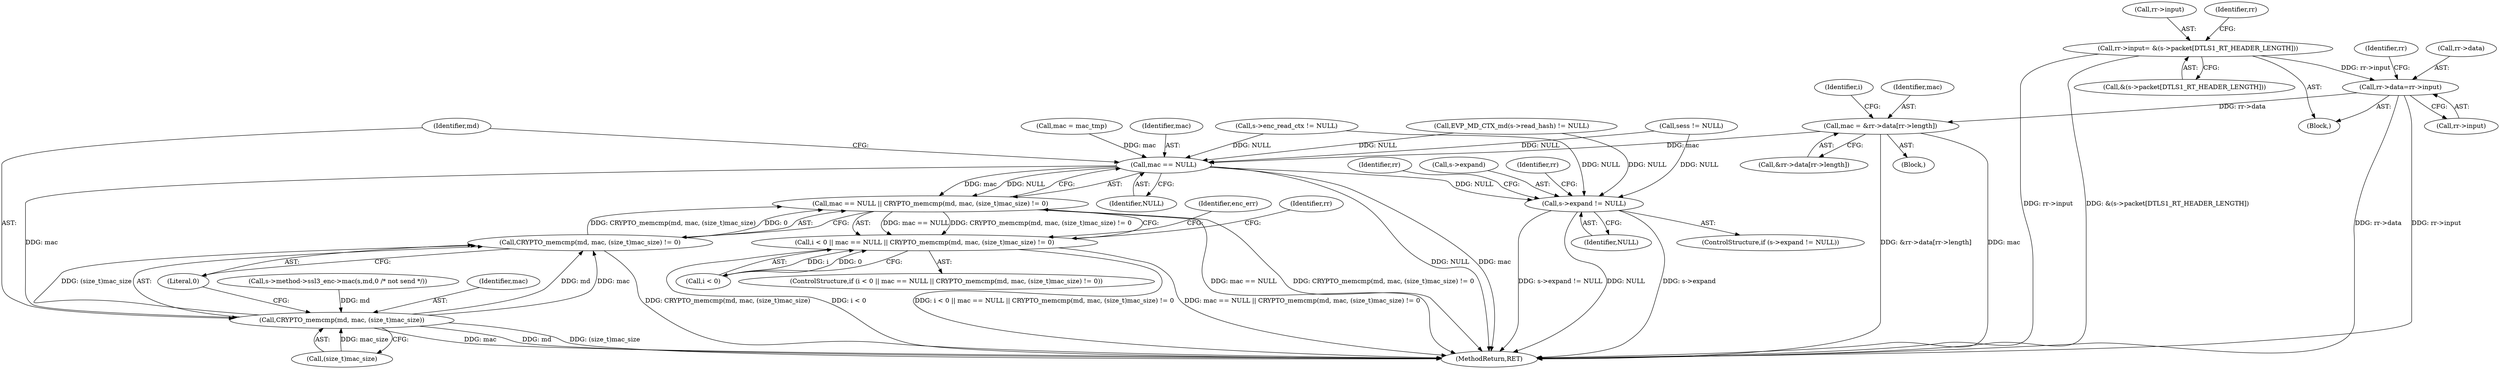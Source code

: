 digraph "0_openssl_103b171d8fc282ef435f8de9afbf7782e312961f_2@array" {
"1000142" [label="(Call,rr->input= &(s->packet[DTLS1_RT_HEADER_LENGTH]))"];
"1000166" [label="(Call,rr->data=rr->input)"];
"1000325" [label="(Call,mac = &rr->data[rr->length])"];
"1000347" [label="(Call,mac == NULL)"];
"1000346" [label="(Call,mac == NULL || CRYPTO_memcmp(md, mac, (size_t)mac_size) != 0)"];
"1000342" [label="(Call,i < 0 || mac == NULL || CRYPTO_memcmp(md, mac, (size_t)mac_size) != 0)"];
"1000351" [label="(Call,CRYPTO_memcmp(md, mac, (size_t)mac_size))"];
"1000350" [label="(Call,CRYPTO_memcmp(md, mac, (size_t)mac_size) != 0)"];
"1000391" [label="(Call,s->expand != NULL)"];
"1000143" [label="(Call,rr->input)"];
"1000465" [label="(MethodReturn,RET)"];
"1000400" [label="(Identifier,rr)"];
"1000336" [label="(Identifier,i)"];
"1000359" [label="(Identifier,enc_err)"];
"1000348" [label="(Identifier,mac)"];
"1000343" [label="(Call,i < 0)"];
"1000342" [label="(Call,i < 0 || mac == NULL || CRYPTO_memcmp(md, mac, (size_t)mac_size) != 0)"];
"1000390" [label="(ControlStructure,if (s->expand != NULL))"];
"1000155" [label="(Identifier,rr)"];
"1000166" [label="(Call,rr->data=rr->input)"];
"1000247" [label="(Call,EVP_MD_CTX_md(s->read_hash) != NULL)"];
"1000354" [label="(Call,(size_t)mac_size)"];
"1000337" [label="(Call,s->method->ssl3_enc->mac(s,md,0 /* not send */))"];
"1000142" [label="(Call,rr->input= &(s->packet[DTLS1_RT_HEADER_LENGTH]))"];
"1000357" [label="(Literal,0)"];
"1000327" [label="(Call,&rr->data[rr->length])"];
"1000395" [label="(Identifier,NULL)"];
"1000392" [label="(Call,s->expand)"];
"1000341" [label="(ControlStructure,if (i < 0 || mac == NULL || CRYPTO_memcmp(md, mac, (size_t)mac_size) != 0))"];
"1000170" [label="(Call,rr->input)"];
"1000146" [label="(Call,&(s->packet[DTLS1_RT_HEADER_LENGTH]))"];
"1000121" [label="(Block,)"];
"1000351" [label="(Call,CRYPTO_memcmp(md, mac, (size_t)mac_size))"];
"1000306" [label="(Call,mac = mac_tmp)"];
"1000352" [label="(Identifier,md)"];
"1000326" [label="(Identifier,mac)"];
"1000242" [label="(Call,s->enc_read_ctx != NULL)"];
"1000346" [label="(Call,mac == NULL || CRYPTO_memcmp(md, mac, (size_t)mac_size) != 0)"];
"1000175" [label="(Identifier,rr)"];
"1000319" [label="(Block,)"];
"1000349" [label="(Identifier,NULL)"];
"1000238" [label="(Call,sess != NULL)"];
"1000350" [label="(Call,CRYPTO_memcmp(md, mac, (size_t)mac_size) != 0)"];
"1000325" [label="(Call,mac = &rr->data[rr->length])"];
"1000365" [label="(Identifier,rr)"];
"1000426" [label="(Identifier,rr)"];
"1000353" [label="(Identifier,mac)"];
"1000167" [label="(Call,rr->data)"];
"1000391" [label="(Call,s->expand != NULL)"];
"1000347" [label="(Call,mac == NULL)"];
"1000142" -> "1000121"  [label="AST: "];
"1000142" -> "1000146"  [label="CFG: "];
"1000143" -> "1000142"  [label="AST: "];
"1000146" -> "1000142"  [label="AST: "];
"1000155" -> "1000142"  [label="CFG: "];
"1000142" -> "1000465"  [label="DDG: rr->input"];
"1000142" -> "1000465"  [label="DDG: &(s->packet[DTLS1_RT_HEADER_LENGTH])"];
"1000142" -> "1000166"  [label="DDG: rr->input"];
"1000166" -> "1000121"  [label="AST: "];
"1000166" -> "1000170"  [label="CFG: "];
"1000167" -> "1000166"  [label="AST: "];
"1000170" -> "1000166"  [label="AST: "];
"1000175" -> "1000166"  [label="CFG: "];
"1000166" -> "1000465"  [label="DDG: rr->data"];
"1000166" -> "1000465"  [label="DDG: rr->input"];
"1000166" -> "1000325"  [label="DDG: rr->data"];
"1000325" -> "1000319"  [label="AST: "];
"1000325" -> "1000327"  [label="CFG: "];
"1000326" -> "1000325"  [label="AST: "];
"1000327" -> "1000325"  [label="AST: "];
"1000336" -> "1000325"  [label="CFG: "];
"1000325" -> "1000465"  [label="DDG: mac"];
"1000325" -> "1000465"  [label="DDG: &rr->data[rr->length]"];
"1000325" -> "1000347"  [label="DDG: mac"];
"1000347" -> "1000346"  [label="AST: "];
"1000347" -> "1000349"  [label="CFG: "];
"1000348" -> "1000347"  [label="AST: "];
"1000349" -> "1000347"  [label="AST: "];
"1000352" -> "1000347"  [label="CFG: "];
"1000346" -> "1000347"  [label="CFG: "];
"1000347" -> "1000465"  [label="DDG: NULL"];
"1000347" -> "1000465"  [label="DDG: mac"];
"1000347" -> "1000346"  [label="DDG: mac"];
"1000347" -> "1000346"  [label="DDG: NULL"];
"1000306" -> "1000347"  [label="DDG: mac"];
"1000238" -> "1000347"  [label="DDG: NULL"];
"1000247" -> "1000347"  [label="DDG: NULL"];
"1000242" -> "1000347"  [label="DDG: NULL"];
"1000347" -> "1000351"  [label="DDG: mac"];
"1000347" -> "1000391"  [label="DDG: NULL"];
"1000346" -> "1000342"  [label="AST: "];
"1000346" -> "1000350"  [label="CFG: "];
"1000350" -> "1000346"  [label="AST: "];
"1000342" -> "1000346"  [label="CFG: "];
"1000346" -> "1000465"  [label="DDG: mac == NULL"];
"1000346" -> "1000465"  [label="DDG: CRYPTO_memcmp(md, mac, (size_t)mac_size) != 0"];
"1000346" -> "1000342"  [label="DDG: mac == NULL"];
"1000346" -> "1000342"  [label="DDG: CRYPTO_memcmp(md, mac, (size_t)mac_size) != 0"];
"1000350" -> "1000346"  [label="DDG: CRYPTO_memcmp(md, mac, (size_t)mac_size)"];
"1000350" -> "1000346"  [label="DDG: 0"];
"1000342" -> "1000341"  [label="AST: "];
"1000342" -> "1000343"  [label="CFG: "];
"1000343" -> "1000342"  [label="AST: "];
"1000359" -> "1000342"  [label="CFG: "];
"1000365" -> "1000342"  [label="CFG: "];
"1000342" -> "1000465"  [label="DDG: i < 0"];
"1000342" -> "1000465"  [label="DDG: i < 0 || mac == NULL || CRYPTO_memcmp(md, mac, (size_t)mac_size) != 0"];
"1000342" -> "1000465"  [label="DDG: mac == NULL || CRYPTO_memcmp(md, mac, (size_t)mac_size) != 0"];
"1000343" -> "1000342"  [label="DDG: i"];
"1000343" -> "1000342"  [label="DDG: 0"];
"1000351" -> "1000350"  [label="AST: "];
"1000351" -> "1000354"  [label="CFG: "];
"1000352" -> "1000351"  [label="AST: "];
"1000353" -> "1000351"  [label="AST: "];
"1000354" -> "1000351"  [label="AST: "];
"1000357" -> "1000351"  [label="CFG: "];
"1000351" -> "1000465"  [label="DDG: mac"];
"1000351" -> "1000465"  [label="DDG: md"];
"1000351" -> "1000465"  [label="DDG: (size_t)mac_size"];
"1000351" -> "1000350"  [label="DDG: md"];
"1000351" -> "1000350"  [label="DDG: mac"];
"1000351" -> "1000350"  [label="DDG: (size_t)mac_size"];
"1000337" -> "1000351"  [label="DDG: md"];
"1000354" -> "1000351"  [label="DDG: mac_size"];
"1000350" -> "1000357"  [label="CFG: "];
"1000357" -> "1000350"  [label="AST: "];
"1000350" -> "1000465"  [label="DDG: CRYPTO_memcmp(md, mac, (size_t)mac_size)"];
"1000391" -> "1000390"  [label="AST: "];
"1000391" -> "1000395"  [label="CFG: "];
"1000392" -> "1000391"  [label="AST: "];
"1000395" -> "1000391"  [label="AST: "];
"1000400" -> "1000391"  [label="CFG: "];
"1000426" -> "1000391"  [label="CFG: "];
"1000391" -> "1000465"  [label="DDG: s->expand"];
"1000391" -> "1000465"  [label="DDG: s->expand != NULL"];
"1000391" -> "1000465"  [label="DDG: NULL"];
"1000238" -> "1000391"  [label="DDG: NULL"];
"1000247" -> "1000391"  [label="DDG: NULL"];
"1000242" -> "1000391"  [label="DDG: NULL"];
}
